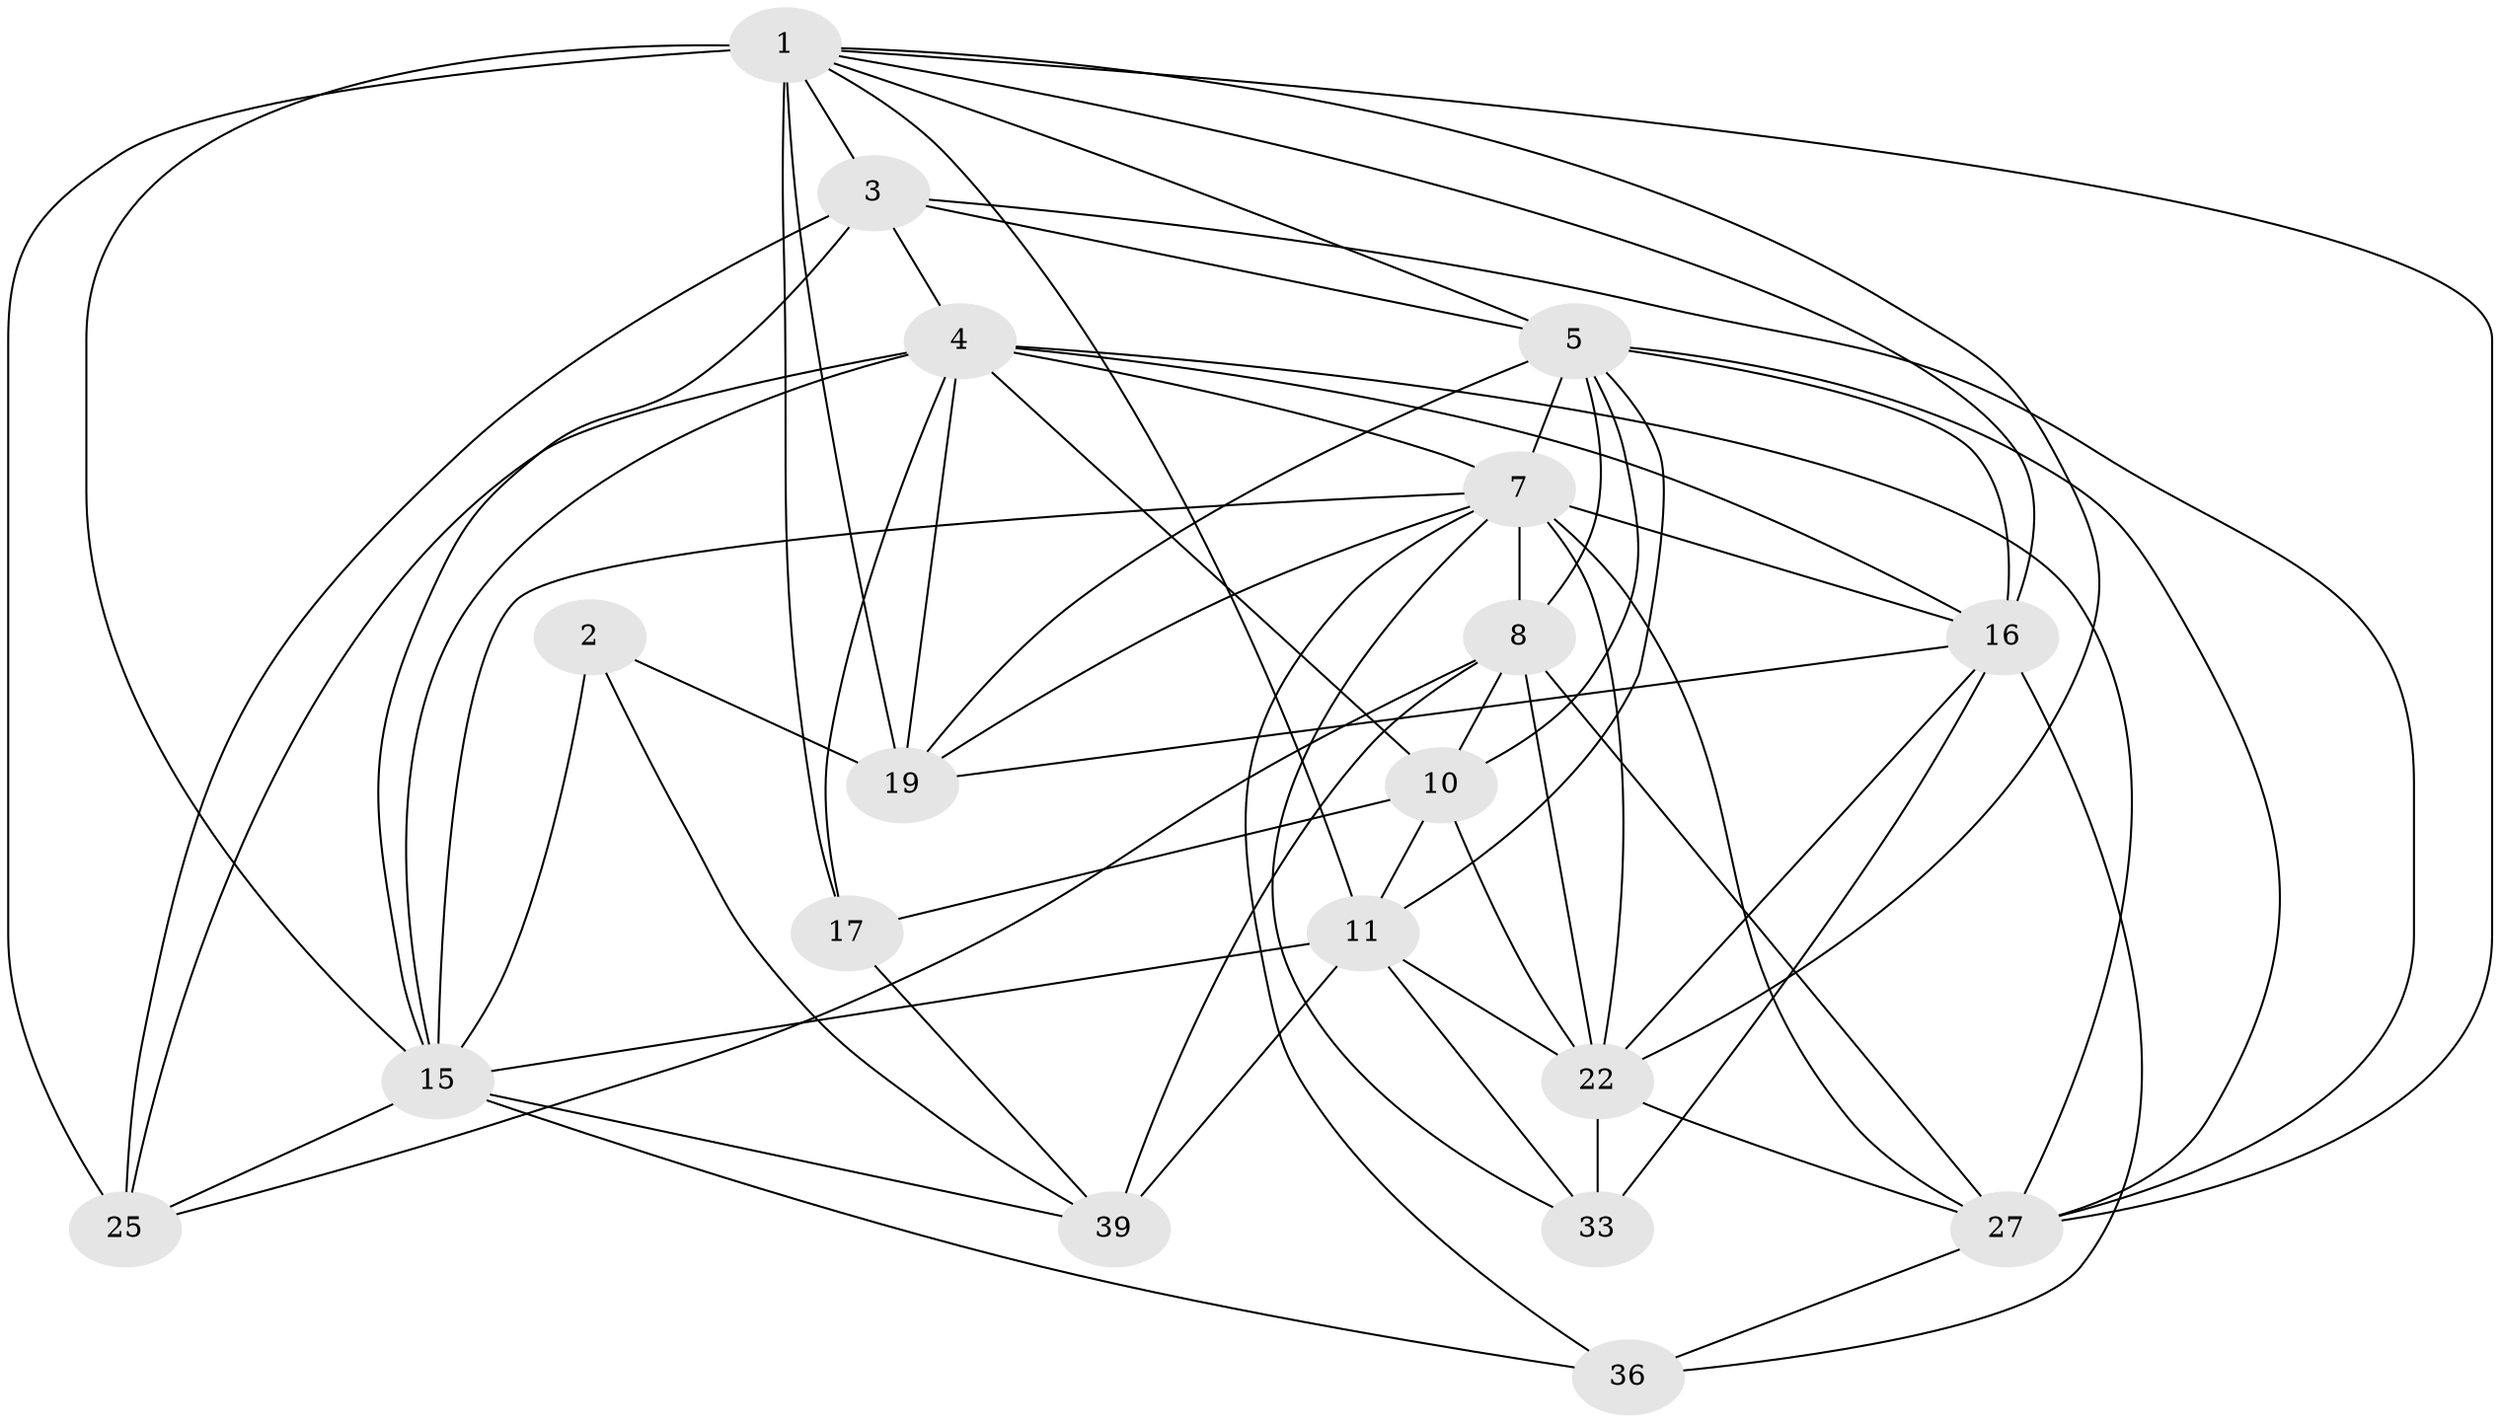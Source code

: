// original degree distribution, {4: 1.0}
// Generated by graph-tools (version 1.1) at 2025/20/03/04/25 18:20:50]
// undirected, 19 vertices, 64 edges
graph export_dot {
graph [start="1"]
  node [color=gray90,style=filled];
  1 [super="+24+38"];
  2;
  3 [super="+14+44"];
  4 [super="+31+30"];
  5 [super="+6"];
  7 [super="+23+12+20"];
  8 [super="+21+9"];
  10 [super="+40+45"];
  11 [super="+57+13"];
  15 [super="+37+28+52"];
  16 [super="+35"];
  17;
  19 [super="+55+32"];
  22 [super="+62+56+34"];
  25 [super="+51"];
  27 [super="+59+53+47"];
  33 [super="+41"];
  36;
  39 [super="+60"];
  1 -- 15;
  1 -- 3;
  1 -- 11;
  1 -- 16;
  1 -- 17;
  1 -- 19 [weight=2];
  1 -- 22;
  1 -- 25 [weight=2];
  1 -- 27;
  1 -- 5;
  2 -- 15;
  2 -- 19 [weight=2];
  2 -- 39;
  3 -- 27;
  3 -- 15;
  3 -- 5;
  3 -- 25;
  3 -- 4;
  4 -- 27 [weight=2];
  4 -- 25;
  4 -- 15 [weight=2];
  4 -- 7 [weight=2];
  4 -- 10;
  4 -- 16;
  4 -- 17;
  4 -- 19;
  5 -- 7 [weight=2];
  5 -- 11;
  5 -- 8;
  5 -- 10;
  5 -- 16;
  5 -- 27;
  5 -- 19;
  7 -- 22;
  7 -- 27;
  7 -- 15;
  7 -- 16;
  7 -- 19;
  7 -- 36;
  7 -- 8;
  7 -- 33;
  8 -- 10 [weight=3];
  8 -- 39 [weight=2];
  8 -- 25;
  8 -- 27;
  8 -- 22;
  10 -- 11;
  10 -- 17;
  10 -- 22;
  11 -- 22 [weight=2];
  11 -- 15;
  11 -- 33;
  11 -- 39;
  15 -- 36;
  15 -- 39;
  15 -- 25;
  16 -- 19;
  16 -- 36;
  16 -- 22;
  16 -- 33;
  17 -- 39;
  22 -- 33 [weight=3];
  22 -- 27 [weight=2];
  27 -- 36;
}
